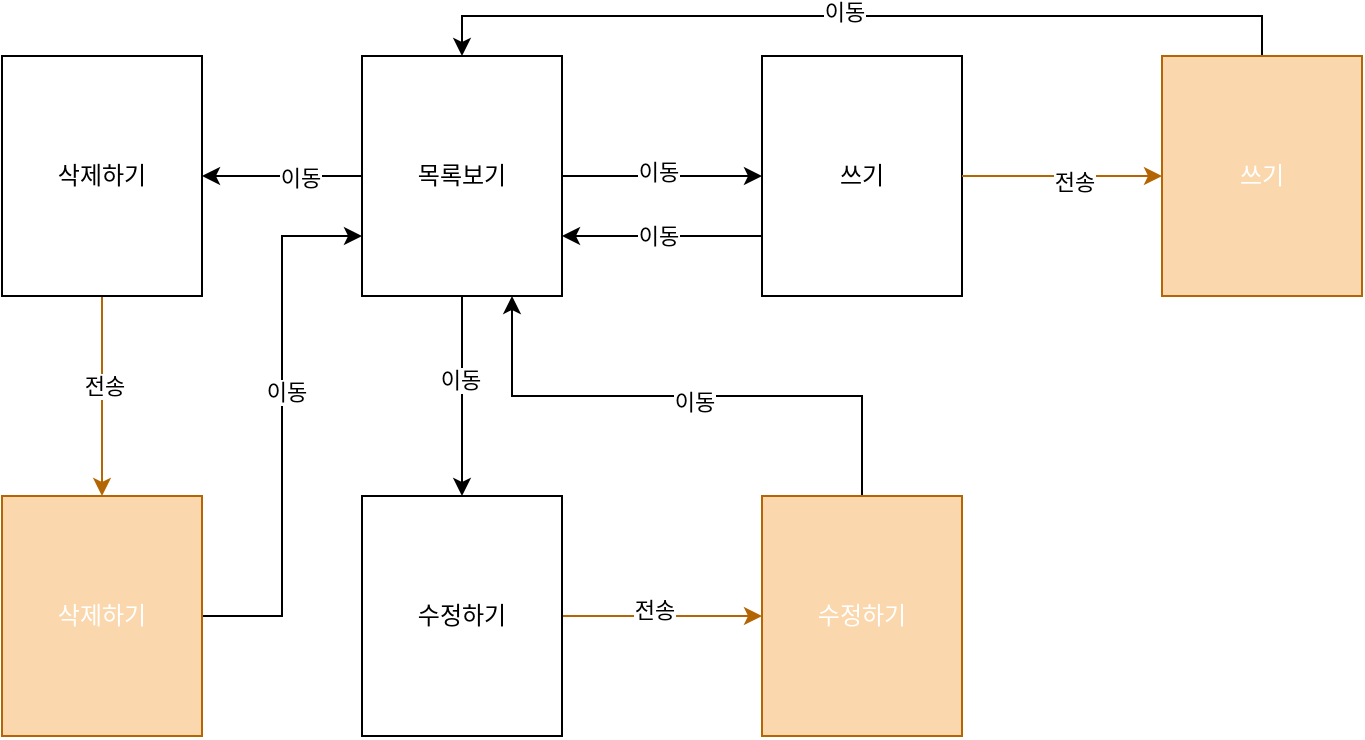 <mxfile version="24.1.0" type="device">
  <diagram name="페이지-1" id="_9QOvaUNVGruqzb8nKZk">
    <mxGraphModel dx="1434" dy="836" grid="1" gridSize="10" guides="1" tooltips="1" connect="1" arrows="1" fold="1" page="1" pageScale="1" pageWidth="827" pageHeight="1169" math="0" shadow="0">
      <root>
        <mxCell id="0" />
        <mxCell id="1" parent="0" />
        <mxCell id="TifNfxeYnEA1CH2C2cuO-17" style="edgeStyle=orthogonalEdgeStyle;rounded=0;orthogonalLoop=1;jettySize=auto;html=1;exitX=0.5;exitY=1;exitDx=0;exitDy=0;entryX=0.5;entryY=0;entryDx=0;entryDy=0;" parent="1" source="TifNfxeYnEA1CH2C2cuO-1" target="TifNfxeYnEA1CH2C2cuO-9" edge="1">
          <mxGeometry relative="1" as="geometry" />
        </mxCell>
        <mxCell id="TifNfxeYnEA1CH2C2cuO-26" value="이동" style="edgeLabel;html=1;align=center;verticalAlign=middle;resizable=0;points=[];" parent="TifNfxeYnEA1CH2C2cuO-17" vertex="1" connectable="0">
          <mxGeometry x="-0.157" y="-1" relative="1" as="geometry">
            <mxPoint as="offset" />
          </mxGeometry>
        </mxCell>
        <mxCell id="TifNfxeYnEA1CH2C2cuO-27" style="edgeStyle=orthogonalEdgeStyle;rounded=0;orthogonalLoop=1;jettySize=auto;html=1;exitX=0;exitY=0.5;exitDx=0;exitDy=0;entryX=1;entryY=0.5;entryDx=0;entryDy=0;" parent="1" source="TifNfxeYnEA1CH2C2cuO-1" target="TifNfxeYnEA1CH2C2cuO-10" edge="1">
          <mxGeometry relative="1" as="geometry" />
        </mxCell>
        <mxCell id="TifNfxeYnEA1CH2C2cuO-32" value="이동" style="edgeLabel;html=1;align=center;verticalAlign=middle;resizable=0;points=[];" parent="TifNfxeYnEA1CH2C2cuO-27" vertex="1" connectable="0">
          <mxGeometry x="-0.208" y="1" relative="1" as="geometry">
            <mxPoint as="offset" />
          </mxGeometry>
        </mxCell>
        <mxCell id="TifNfxeYnEA1CH2C2cuO-1" value="목록보기" style="rounded=0;whiteSpace=wrap;html=1;" parent="1" vertex="1">
          <mxGeometry x="230" y="160" width="100" height="120" as="geometry" />
        </mxCell>
        <mxCell id="TifNfxeYnEA1CH2C2cuO-19" style="edgeStyle=orthogonalEdgeStyle;rounded=0;orthogonalLoop=1;jettySize=auto;html=1;exitX=1;exitY=0.5;exitDx=0;exitDy=0;entryX=0;entryY=0.5;entryDx=0;entryDy=0;fillColor=#fad7ac;strokeColor=#b46504;" parent="1" source="TifNfxeYnEA1CH2C2cuO-9" target="TifNfxeYnEA1CH2C2cuO-18" edge="1">
          <mxGeometry relative="1" as="geometry" />
        </mxCell>
        <mxCell id="TifNfxeYnEA1CH2C2cuO-25" value="전송" style="edgeLabel;html=1;align=center;verticalAlign=middle;resizable=0;points=[];" parent="TifNfxeYnEA1CH2C2cuO-19" vertex="1" connectable="0">
          <mxGeometry x="-0.091" y="3" relative="1" as="geometry">
            <mxPoint as="offset" />
          </mxGeometry>
        </mxCell>
        <mxCell id="TifNfxeYnEA1CH2C2cuO-9" value="수정하기" style="rounded=0;whiteSpace=wrap;html=1;" parent="1" vertex="1">
          <mxGeometry x="230" y="380" width="100" height="120" as="geometry" />
        </mxCell>
        <mxCell id="TifNfxeYnEA1CH2C2cuO-29" style="edgeStyle=orthogonalEdgeStyle;rounded=0;orthogonalLoop=1;jettySize=auto;html=1;exitX=0.5;exitY=1;exitDx=0;exitDy=0;entryX=0.5;entryY=0;entryDx=0;entryDy=0;fillColor=#fad7ac;strokeColor=#b46504;" parent="1" source="TifNfxeYnEA1CH2C2cuO-10" target="TifNfxeYnEA1CH2C2cuO-28" edge="1">
          <mxGeometry relative="1" as="geometry" />
        </mxCell>
        <mxCell id="TifNfxeYnEA1CH2C2cuO-33" value="전송" style="edgeLabel;html=1;align=center;verticalAlign=middle;resizable=0;points=[];" parent="TifNfxeYnEA1CH2C2cuO-29" vertex="1" connectable="0">
          <mxGeometry x="-0.107" y="1" relative="1" as="geometry">
            <mxPoint as="offset" />
          </mxGeometry>
        </mxCell>
        <mxCell id="TifNfxeYnEA1CH2C2cuO-10" value="삭제하기" style="rounded=0;whiteSpace=wrap;html=1;" parent="1" vertex="1">
          <mxGeometry x="50" y="160" width="100" height="120" as="geometry" />
        </mxCell>
        <mxCell id="eKlMhjr5OzCAV7C-OmX6-1" style="edgeStyle=orthogonalEdgeStyle;rounded=0;orthogonalLoop=1;jettySize=auto;html=1;exitX=0;exitY=0.75;exitDx=0;exitDy=0;entryX=1;entryY=0.75;entryDx=0;entryDy=0;" edge="1" parent="1" source="TifNfxeYnEA1CH2C2cuO-11" target="TifNfxeYnEA1CH2C2cuO-1">
          <mxGeometry relative="1" as="geometry" />
        </mxCell>
        <mxCell id="eKlMhjr5OzCAV7C-OmX6-2" value="이동" style="edgeLabel;html=1;align=center;verticalAlign=middle;resizable=0;points=[];" vertex="1" connectable="0" parent="eKlMhjr5OzCAV7C-OmX6-1">
          <mxGeometry x="0.04" relative="1" as="geometry">
            <mxPoint as="offset" />
          </mxGeometry>
        </mxCell>
        <mxCell id="TifNfxeYnEA1CH2C2cuO-11" value="쓰기" style="rounded=0;whiteSpace=wrap;html=1;" parent="1" vertex="1">
          <mxGeometry x="430" y="160" width="100" height="120" as="geometry" />
        </mxCell>
        <mxCell id="TifNfxeYnEA1CH2C2cuO-12" value="" style="endArrow=classic;html=1;rounded=0;entryX=0;entryY=0.5;entryDx=0;entryDy=0;exitX=1;exitY=0.5;exitDx=0;exitDy=0;" parent="1" source="TifNfxeYnEA1CH2C2cuO-1" target="TifNfxeYnEA1CH2C2cuO-11" edge="1">
          <mxGeometry width="50" height="50" relative="1" as="geometry">
            <mxPoint x="380" y="210" as="sourcePoint" />
            <mxPoint x="320" y="210" as="targetPoint" />
          </mxGeometry>
        </mxCell>
        <mxCell id="TifNfxeYnEA1CH2C2cuO-21" value="이동" style="edgeLabel;html=1;align=center;verticalAlign=middle;resizable=0;points=[];" parent="TifNfxeYnEA1CH2C2cuO-12" vertex="1" connectable="0">
          <mxGeometry x="-0.045" y="2" relative="1" as="geometry">
            <mxPoint as="offset" />
          </mxGeometry>
        </mxCell>
        <mxCell id="TifNfxeYnEA1CH2C2cuO-16" style="edgeStyle=orthogonalEdgeStyle;rounded=0;orthogonalLoop=1;jettySize=auto;html=1;exitX=0.5;exitY=0;exitDx=0;exitDy=0;entryX=0.5;entryY=0;entryDx=0;entryDy=0;" parent="1" source="TifNfxeYnEA1CH2C2cuO-13" target="TifNfxeYnEA1CH2C2cuO-1" edge="1">
          <mxGeometry relative="1" as="geometry" />
        </mxCell>
        <mxCell id="TifNfxeYnEA1CH2C2cuO-23" value="이동" style="edgeLabel;html=1;align=center;verticalAlign=middle;resizable=0;points=[];" parent="TifNfxeYnEA1CH2C2cuO-16" vertex="1" connectable="0">
          <mxGeometry x="0.04" y="-2" relative="1" as="geometry">
            <mxPoint as="offset" />
          </mxGeometry>
        </mxCell>
        <mxCell id="TifNfxeYnEA1CH2C2cuO-13" value="&lt;font color=&quot;#ffffff&quot;&gt;쓰기&lt;/font&gt;" style="rounded=0;whiteSpace=wrap;html=1;fillColor=#fad7ac;strokeColor=#b46504;" parent="1" vertex="1">
          <mxGeometry x="630" y="160" width="100" height="120" as="geometry" />
        </mxCell>
        <mxCell id="TifNfxeYnEA1CH2C2cuO-14" value="" style="endArrow=classic;html=1;rounded=0;entryX=0;entryY=0.5;entryDx=0;entryDy=0;exitX=1;exitY=0.5;exitDx=0;exitDy=0;fillColor=#fad7ac;strokeColor=#b46504;" parent="1" source="TifNfxeYnEA1CH2C2cuO-11" target="TifNfxeYnEA1CH2C2cuO-13" edge="1">
          <mxGeometry width="50" height="50" relative="1" as="geometry">
            <mxPoint x="590" y="290" as="sourcePoint" />
            <mxPoint x="656" y="290" as="targetPoint" />
          </mxGeometry>
        </mxCell>
        <mxCell id="TifNfxeYnEA1CH2C2cuO-22" value="전송" style="edgeLabel;html=1;align=center;verticalAlign=middle;resizable=0;points=[];" parent="TifNfxeYnEA1CH2C2cuO-14" vertex="1" connectable="0">
          <mxGeometry x="0.106" y="-3" relative="1" as="geometry">
            <mxPoint as="offset" />
          </mxGeometry>
        </mxCell>
        <mxCell id="TifNfxeYnEA1CH2C2cuO-20" style="edgeStyle=orthogonalEdgeStyle;rounded=0;orthogonalLoop=1;jettySize=auto;html=1;exitX=0.5;exitY=0;exitDx=0;exitDy=0;entryX=0.75;entryY=1;entryDx=0;entryDy=0;" parent="1" source="TifNfxeYnEA1CH2C2cuO-18" target="TifNfxeYnEA1CH2C2cuO-1" edge="1">
          <mxGeometry relative="1" as="geometry" />
        </mxCell>
        <mxCell id="TifNfxeYnEA1CH2C2cuO-24" value="이동" style="edgeLabel;html=1;align=center;verticalAlign=middle;resizable=0;points=[];" parent="TifNfxeYnEA1CH2C2cuO-20" vertex="1" connectable="0">
          <mxGeometry x="-0.023" y="3" relative="1" as="geometry">
            <mxPoint as="offset" />
          </mxGeometry>
        </mxCell>
        <mxCell id="TifNfxeYnEA1CH2C2cuO-18" value="&lt;font color=&quot;#ffffff&quot;&gt;수정하기&lt;/font&gt;" style="rounded=0;whiteSpace=wrap;html=1;fillColor=#fad7ac;strokeColor=#b46504;" parent="1" vertex="1">
          <mxGeometry x="430" y="380" width="100" height="120" as="geometry" />
        </mxCell>
        <mxCell id="TifNfxeYnEA1CH2C2cuO-34" style="edgeStyle=orthogonalEdgeStyle;rounded=0;orthogonalLoop=1;jettySize=auto;html=1;exitX=1;exitY=0.5;exitDx=0;exitDy=0;entryX=0;entryY=0.75;entryDx=0;entryDy=0;" parent="1" source="TifNfxeYnEA1CH2C2cuO-28" target="TifNfxeYnEA1CH2C2cuO-1" edge="1">
          <mxGeometry relative="1" as="geometry" />
        </mxCell>
        <mxCell id="TifNfxeYnEA1CH2C2cuO-35" value="이동" style="edgeLabel;html=1;align=center;verticalAlign=middle;resizable=0;points=[];" parent="TifNfxeYnEA1CH2C2cuO-34" vertex="1" connectable="0">
          <mxGeometry x="0.126" y="-2" relative="1" as="geometry">
            <mxPoint as="offset" />
          </mxGeometry>
        </mxCell>
        <mxCell id="TifNfxeYnEA1CH2C2cuO-28" value="&lt;font color=&quot;#ffffff&quot;&gt;삭제하기&lt;/font&gt;" style="rounded=0;whiteSpace=wrap;html=1;fillColor=#fad7ac;strokeColor=#b46504;" parent="1" vertex="1">
          <mxGeometry x="50" y="380" width="100" height="120" as="geometry" />
        </mxCell>
      </root>
    </mxGraphModel>
  </diagram>
</mxfile>
